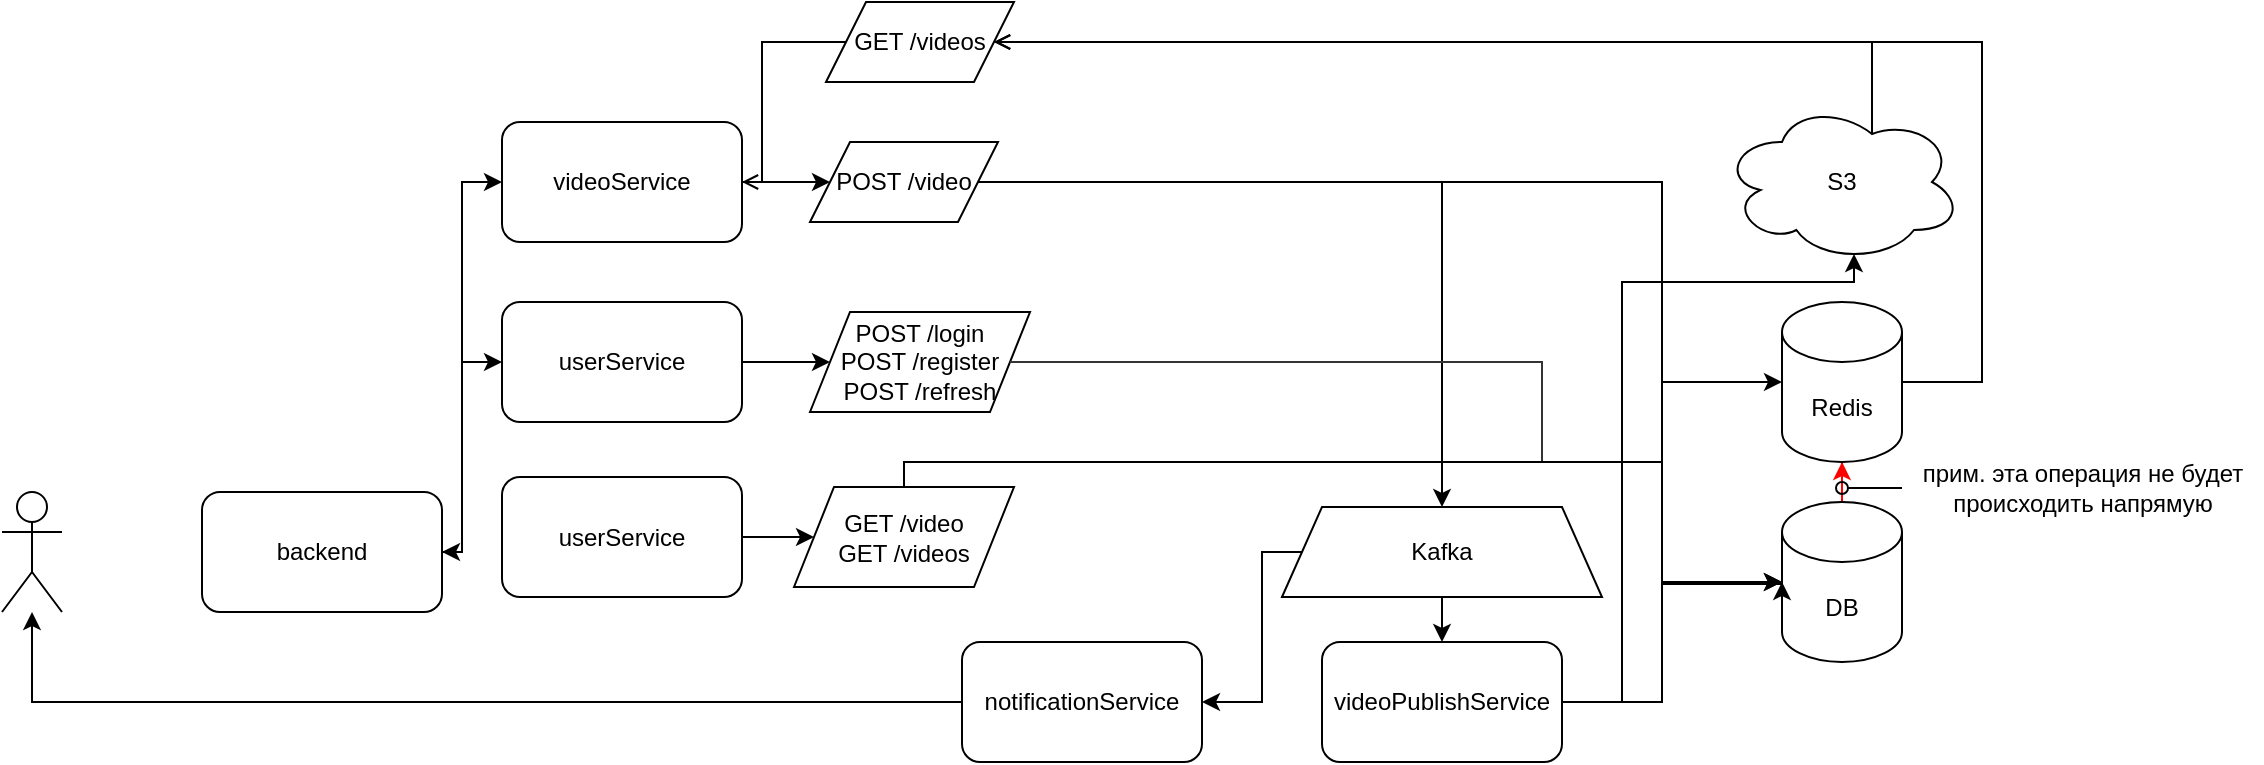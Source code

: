 <mxfile version="26.0.16">
  <diagram name="Страница — 1" id="9NmOks6gFqcuujbkvDN4">
    <mxGraphModel dx="1101" dy="744" grid="1" gridSize="10" guides="1" tooltips="1" connect="1" arrows="1" fold="1" page="1" pageScale="1" pageWidth="827" pageHeight="1169" math="0" shadow="0">
      <root>
        <mxCell id="0" />
        <mxCell id="1" parent="0" />
        <mxCell id="F4JiZ6a50-sxpxRVSzpp-1" value="&lt;div&gt;&lt;br&gt;&lt;/div&gt;&lt;div&gt;&lt;br&gt;&lt;/div&gt;" style="shape=umlActor;verticalLabelPosition=bottom;verticalAlign=top;html=1;outlineConnect=0;" parent="1" vertex="1">
          <mxGeometry x="10" y="555" width="30" height="60" as="geometry" />
        </mxCell>
        <mxCell id="F4JiZ6a50-sxpxRVSzpp-4" style="edgeStyle=orthogonalEdgeStyle;rounded=0;orthogonalLoop=1;jettySize=auto;html=1;entryX=0;entryY=0.5;entryDx=0;entryDy=0;" parent="1" source="F4JiZ6a50-sxpxRVSzpp-2" target="F4JiZ6a50-sxpxRVSzpp-3" edge="1">
          <mxGeometry relative="1" as="geometry">
            <Array as="points">
              <mxPoint x="240" y="585" />
              <mxPoint x="240" y="400" />
            </Array>
          </mxGeometry>
        </mxCell>
        <mxCell id="F4JiZ6a50-sxpxRVSzpp-20" value="" style="edgeStyle=orthogonalEdgeStyle;rounded=0;orthogonalLoop=1;jettySize=auto;html=1;startArrow=classic;startFill=1;" parent="1" source="F4JiZ6a50-sxpxRVSzpp-2" target="F4JiZ6a50-sxpxRVSzpp-19" edge="1">
          <mxGeometry relative="1" as="geometry">
            <Array as="points">
              <mxPoint x="240" y="585" />
              <mxPoint x="240" y="490" />
            </Array>
          </mxGeometry>
        </mxCell>
        <mxCell id="F4JiZ6a50-sxpxRVSzpp-2" value="backend" style="rounded=1;whiteSpace=wrap;html=1;" parent="1" vertex="1">
          <mxGeometry x="110" y="555" width="120" height="60" as="geometry" />
        </mxCell>
        <mxCell id="F4JiZ6a50-sxpxRVSzpp-6" style="edgeStyle=orthogonalEdgeStyle;rounded=0;orthogonalLoop=1;jettySize=auto;html=1;entryX=0;entryY=0.5;entryDx=0;entryDy=0;startArrow=open;startFill=0;endArrow=none;" parent="1" source="F4JiZ6a50-sxpxRVSzpp-3" target="F4JiZ6a50-sxpxRVSzpp-5" edge="1">
          <mxGeometry relative="1" as="geometry">
            <Array as="points">
              <mxPoint x="390" y="400" />
              <mxPoint x="390" y="330" />
            </Array>
          </mxGeometry>
        </mxCell>
        <mxCell id="F4JiZ6a50-sxpxRVSzpp-8" style="edgeStyle=orthogonalEdgeStyle;rounded=0;orthogonalLoop=1;jettySize=auto;html=1;entryX=0;entryY=0.5;entryDx=0;entryDy=0;" parent="1" source="F4JiZ6a50-sxpxRVSzpp-3" edge="1">
          <mxGeometry relative="1" as="geometry">
            <mxPoint x="424" y="400" as="targetPoint" />
          </mxGeometry>
        </mxCell>
        <mxCell id="F4JiZ6a50-sxpxRVSzpp-3" value="videoService" style="rounded=1;whiteSpace=wrap;html=1;" parent="1" vertex="1">
          <mxGeometry x="260" y="370" width="120" height="60" as="geometry" />
        </mxCell>
        <mxCell id="F4JiZ6a50-sxpxRVSzpp-5" value="GET /videos" style="shape=parallelogram;perimeter=parallelogramPerimeter;whiteSpace=wrap;html=1;fixedSize=1;" parent="1" vertex="1">
          <mxGeometry x="422" y="310" width="94" height="40" as="geometry" />
        </mxCell>
        <mxCell id="F4JiZ6a50-sxpxRVSzpp-11" style="edgeStyle=orthogonalEdgeStyle;rounded=0;orthogonalLoop=1;jettySize=auto;html=1;entryX=0.5;entryY=0;entryDx=0;entryDy=0;" parent="1" source="F4JiZ6a50-sxpxRVSzpp-9" target="F4JiZ6a50-sxpxRVSzpp-10" edge="1">
          <mxGeometry relative="1" as="geometry" />
        </mxCell>
        <mxCell id="F4JiZ6a50-sxpxRVSzpp-9" value="POST /video" style="shape=parallelogram;perimeter=parallelogramPerimeter;whiteSpace=wrap;html=1;fixedSize=1;" parent="1" vertex="1">
          <mxGeometry x="414" y="380" width="94" height="40" as="geometry" />
        </mxCell>
        <mxCell id="wRg0XJhxKFGBPoqYrQrT-4" style="edgeStyle=orthogonalEdgeStyle;rounded=0;orthogonalLoop=1;jettySize=auto;html=1;" parent="1" source="F4JiZ6a50-sxpxRVSzpp-10" target="wRg0XJhxKFGBPoqYrQrT-1" edge="1">
          <mxGeometry relative="1" as="geometry" />
        </mxCell>
        <mxCell id="wRg0XJhxKFGBPoqYrQrT-7" style="edgeStyle=orthogonalEdgeStyle;rounded=0;orthogonalLoop=1;jettySize=auto;html=1;entryX=1;entryY=0.5;entryDx=0;entryDy=0;" parent="1" source="F4JiZ6a50-sxpxRVSzpp-10" target="F4JiZ6a50-sxpxRVSzpp-12" edge="1">
          <mxGeometry relative="1" as="geometry">
            <Array as="points">
              <mxPoint x="640" y="585" />
              <mxPoint x="640" y="660" />
            </Array>
          </mxGeometry>
        </mxCell>
        <mxCell id="F4JiZ6a50-sxpxRVSzpp-10" value="Kafka" style="shape=trapezoid;perimeter=trapezoidPerimeter;whiteSpace=wrap;html=1;fixedSize=1;" parent="1" vertex="1">
          <mxGeometry x="650" y="562.5" width="160" height="45" as="geometry" />
        </mxCell>
        <mxCell id="F4JiZ6a50-sxpxRVSzpp-14" style="edgeStyle=orthogonalEdgeStyle;rounded=0;orthogonalLoop=1;jettySize=auto;html=1;" parent="1" source="F4JiZ6a50-sxpxRVSzpp-12" target="F4JiZ6a50-sxpxRVSzpp-1" edge="1">
          <mxGeometry relative="1" as="geometry" />
        </mxCell>
        <mxCell id="F4JiZ6a50-sxpxRVSzpp-12" value="notificationService" style="rounded=1;whiteSpace=wrap;html=1;" parent="1" vertex="1">
          <mxGeometry x="490" y="630" width="120" height="60" as="geometry" />
        </mxCell>
        <mxCell id="F4JiZ6a50-sxpxRVSzpp-23" style="edgeStyle=orthogonalEdgeStyle;rounded=0;orthogonalLoop=1;jettySize=auto;html=1;entryX=0;entryY=0.5;entryDx=0;entryDy=0;" parent="1" source="F4JiZ6a50-sxpxRVSzpp-19" target="F4JiZ6a50-sxpxRVSzpp-22" edge="1">
          <mxGeometry relative="1" as="geometry">
            <Array as="points">
              <mxPoint x="410" y="490" />
              <mxPoint x="410" y="490" />
            </Array>
          </mxGeometry>
        </mxCell>
        <mxCell id="F4JiZ6a50-sxpxRVSzpp-19" value="userService" style="rounded=1;whiteSpace=wrap;html=1;" parent="1" vertex="1">
          <mxGeometry x="260" y="460" width="120" height="60" as="geometry" />
        </mxCell>
        <mxCell id="F4JiZ6a50-sxpxRVSzpp-22" value="POST /login&lt;br&gt;POST /register&lt;br&gt;POST /refresh" style="shape=parallelogram;perimeter=parallelogramPerimeter;whiteSpace=wrap;html=1;fixedSize=1;" parent="1" vertex="1">
          <mxGeometry x="414" y="465" width="110" height="50" as="geometry" />
        </mxCell>
        <mxCell id="F4JiZ6a50-sxpxRVSzpp-24" value="S3" style="ellipse;shape=cloud;whiteSpace=wrap;html=1;" parent="1" vertex="1">
          <mxGeometry x="870" y="360" width="120" height="80" as="geometry" />
        </mxCell>
        <mxCell id="F4JiZ6a50-sxpxRVSzpp-37" style="edgeStyle=orthogonalEdgeStyle;rounded=0;orthogonalLoop=1;jettySize=auto;html=1;strokeColor=#FF0000;" parent="1" source="F4JiZ6a50-sxpxRVSzpp-26" target="F4JiZ6a50-sxpxRVSzpp-30" edge="1">
          <mxGeometry relative="1" as="geometry" />
        </mxCell>
        <mxCell id="F4JiZ6a50-sxpxRVSzpp-26" value="DB" style="shape=cylinder3;whiteSpace=wrap;html=1;boundedLbl=1;backgroundOutline=1;size=15;" parent="1" vertex="1">
          <mxGeometry x="900" y="560" width="60" height="80" as="geometry" />
        </mxCell>
        <mxCell id="F4JiZ6a50-sxpxRVSzpp-27" style="edgeStyle=orthogonalEdgeStyle;rounded=0;orthogonalLoop=1;jettySize=auto;html=1;entryX=0.625;entryY=0.2;entryDx=0;entryDy=0;entryPerimeter=0;startArrow=open;startFill=0;endArrow=none;" parent="1" source="F4JiZ6a50-sxpxRVSzpp-5" target="F4JiZ6a50-sxpxRVSzpp-24" edge="1">
          <mxGeometry relative="1" as="geometry" />
        </mxCell>
        <mxCell id="F4JiZ6a50-sxpxRVSzpp-39" style="edgeStyle=orthogonalEdgeStyle;rounded=0;orthogonalLoop=1;jettySize=auto;html=1;entryX=1;entryY=0.5;entryDx=0;entryDy=0;endArrow=open;endFill=0;" parent="1" source="F4JiZ6a50-sxpxRVSzpp-30" target="F4JiZ6a50-sxpxRVSzpp-5" edge="1">
          <mxGeometry relative="1" as="geometry">
            <Array as="points">
              <mxPoint x="1000" y="500" />
              <mxPoint x="1000" y="330" />
            </Array>
          </mxGeometry>
        </mxCell>
        <mxCell id="F4JiZ6a50-sxpxRVSzpp-30" value="Redis" style="shape=cylinder3;whiteSpace=wrap;html=1;boundedLbl=1;backgroundOutline=1;size=15;" parent="1" vertex="1">
          <mxGeometry x="900" y="460" width="60" height="80" as="geometry" />
        </mxCell>
        <mxCell id="F4JiZ6a50-sxpxRVSzpp-33" style="edgeStyle=orthogonalEdgeStyle;rounded=0;orthogonalLoop=1;jettySize=auto;html=1;entryX=0;entryY=0.5;entryDx=0;entryDy=0;entryPerimeter=0;" parent="1" source="F4JiZ6a50-sxpxRVSzpp-9" target="F4JiZ6a50-sxpxRVSzpp-26" edge="1">
          <mxGeometry relative="1" as="geometry">
            <Array as="points">
              <mxPoint x="840" y="400" />
              <mxPoint x="840" y="600" />
            </Array>
          </mxGeometry>
        </mxCell>
        <mxCell id="F4JiZ6a50-sxpxRVSzpp-35" style="edgeStyle=orthogonalEdgeStyle;rounded=0;orthogonalLoop=1;jettySize=auto;html=1;entryX=0;entryY=0.5;entryDx=0;entryDy=0;entryPerimeter=0;" parent="1" source="F4JiZ6a50-sxpxRVSzpp-9" target="F4JiZ6a50-sxpxRVSzpp-30" edge="1">
          <mxGeometry relative="1" as="geometry">
            <Array as="points">
              <mxPoint x="840" y="400" />
              <mxPoint x="840" y="500" />
            </Array>
          </mxGeometry>
        </mxCell>
        <mxCell id="F4JiZ6a50-sxpxRVSzpp-40" style="edgeStyle=orthogonalEdgeStyle;rounded=0;orthogonalLoop=1;jettySize=auto;html=1;entryX=0;entryY=0.5;entryDx=0;entryDy=0;entryPerimeter=0;strokeColor=#333333;" parent="1" source="F4JiZ6a50-sxpxRVSzpp-22" target="F4JiZ6a50-sxpxRVSzpp-26" edge="1">
          <mxGeometry relative="1" as="geometry">
            <Array as="points">
              <mxPoint x="780" y="490" />
              <mxPoint x="780" y="540" />
              <mxPoint x="840" y="540" />
              <mxPoint x="840" y="600" />
            </Array>
          </mxGeometry>
        </mxCell>
        <mxCell id="F4JiZ6a50-sxpxRVSzpp-44" style="edgeStyle=orthogonalEdgeStyle;rounded=0;orthogonalLoop=1;jettySize=auto;html=1;endArrow=oval;endFill=0;" parent="1" source="F4JiZ6a50-sxpxRVSzpp-41" edge="1">
          <mxGeometry relative="1" as="geometry">
            <mxPoint x="930.0" y="553" as="targetPoint" />
          </mxGeometry>
        </mxCell>
        <mxCell id="F4JiZ6a50-sxpxRVSzpp-41" value="прим. эта операция не будет &lt;br&gt;происходить напрямую" style="text;html=1;align=center;verticalAlign=middle;resizable=0;points=[];autosize=1;strokeColor=none;fillColor=none;" parent="1" vertex="1">
          <mxGeometry x="960" y="533" width="180" height="40" as="geometry" />
        </mxCell>
        <mxCell id="wRg0XJhxKFGBPoqYrQrT-1" value="videoPublishService" style="rounded=1;whiteSpace=wrap;html=1;" parent="1" vertex="1">
          <mxGeometry x="670" y="630" width="120" height="60" as="geometry" />
        </mxCell>
        <mxCell id="wRg0XJhxKFGBPoqYrQrT-6" style="edgeStyle=orthogonalEdgeStyle;rounded=0;orthogonalLoop=1;jettySize=auto;html=1;entryX=0;entryY=0.5;entryDx=0;entryDy=0;entryPerimeter=0;" parent="1" source="wRg0XJhxKFGBPoqYrQrT-1" target="F4JiZ6a50-sxpxRVSzpp-26" edge="1">
          <mxGeometry relative="1" as="geometry">
            <Array as="points">
              <mxPoint x="840" y="660" />
              <mxPoint x="840" y="600" />
            </Array>
          </mxGeometry>
        </mxCell>
        <mxCell id="wRg0XJhxKFGBPoqYrQrT-9" style="edgeStyle=orthogonalEdgeStyle;rounded=0;orthogonalLoop=1;jettySize=auto;html=1;entryX=0.55;entryY=0.95;entryDx=0;entryDy=0;entryPerimeter=0;" parent="1" source="wRg0XJhxKFGBPoqYrQrT-1" target="F4JiZ6a50-sxpxRVSzpp-24" edge="1">
          <mxGeometry relative="1" as="geometry">
            <Array as="points">
              <mxPoint x="820" y="660" />
              <mxPoint x="820" y="450" />
              <mxPoint x="936" y="450" />
            </Array>
          </mxGeometry>
        </mxCell>
        <mxCell id="KEyopLZndNzu9B9bbylI-5" style="edgeStyle=orthogonalEdgeStyle;rounded=0;orthogonalLoop=1;jettySize=auto;html=1;" edge="1" parent="1" source="KEyopLZndNzu9B9bbylI-1" target="KEyopLZndNzu9B9bbylI-4">
          <mxGeometry relative="1" as="geometry" />
        </mxCell>
        <mxCell id="KEyopLZndNzu9B9bbylI-1" value="userService" style="rounded=1;whiteSpace=wrap;html=1;" vertex="1" parent="1">
          <mxGeometry x="260" y="547.5" width="120" height="60" as="geometry" />
        </mxCell>
        <mxCell id="KEyopLZndNzu9B9bbylI-6" style="edgeStyle=orthogonalEdgeStyle;rounded=0;orthogonalLoop=1;jettySize=auto;html=1;" edge="1" parent="1" source="KEyopLZndNzu9B9bbylI-4">
          <mxGeometry relative="1" as="geometry">
            <mxPoint x="900" y="600" as="targetPoint" />
            <Array as="points">
              <mxPoint x="461" y="540" />
              <mxPoint x="840" y="540" />
              <mxPoint x="840" y="601" />
            </Array>
          </mxGeometry>
        </mxCell>
        <mxCell id="KEyopLZndNzu9B9bbylI-4" value="GET /video&lt;div&gt;GET /videos&lt;/div&gt;" style="shape=parallelogram;perimeter=parallelogramPerimeter;whiteSpace=wrap;html=1;fixedSize=1;" vertex="1" parent="1">
          <mxGeometry x="406" y="552.5" width="110" height="50" as="geometry" />
        </mxCell>
      </root>
    </mxGraphModel>
  </diagram>
</mxfile>
